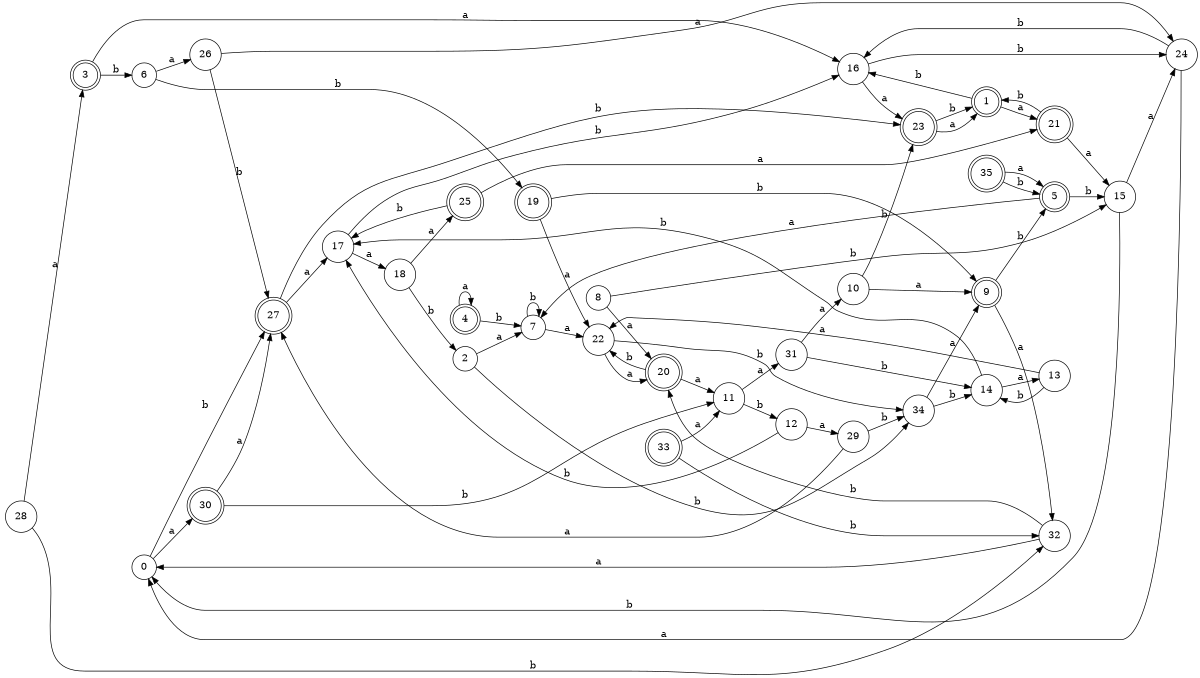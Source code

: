 digraph n29_1 {
__start0 [label="" shape="none"];

rankdir=LR;
size="8,5";

s0 [style="filled", color="black", fillcolor="white" shape="circle", label="0"];
s1 [style="rounded,filled", color="black", fillcolor="white" shape="doublecircle", label="1"];
s2 [style="filled", color="black", fillcolor="white" shape="circle", label="2"];
s3 [style="rounded,filled", color="black", fillcolor="white" shape="doublecircle", label="3"];
s4 [style="rounded,filled", color="black", fillcolor="white" shape="doublecircle", label="4"];
s5 [style="rounded,filled", color="black", fillcolor="white" shape="doublecircle", label="5"];
s6 [style="filled", color="black", fillcolor="white" shape="circle", label="6"];
s7 [style="filled", color="black", fillcolor="white" shape="circle", label="7"];
s8 [style="filled", color="black", fillcolor="white" shape="circle", label="8"];
s9 [style="rounded,filled", color="black", fillcolor="white" shape="doublecircle", label="9"];
s10 [style="filled", color="black", fillcolor="white" shape="circle", label="10"];
s11 [style="filled", color="black", fillcolor="white" shape="circle", label="11"];
s12 [style="filled", color="black", fillcolor="white" shape="circle", label="12"];
s13 [style="filled", color="black", fillcolor="white" shape="circle", label="13"];
s14 [style="filled", color="black", fillcolor="white" shape="circle", label="14"];
s15 [style="filled", color="black", fillcolor="white" shape="circle", label="15"];
s16 [style="filled", color="black", fillcolor="white" shape="circle", label="16"];
s17 [style="filled", color="black", fillcolor="white" shape="circle", label="17"];
s18 [style="filled", color="black", fillcolor="white" shape="circle", label="18"];
s19 [style="rounded,filled", color="black", fillcolor="white" shape="doublecircle", label="19"];
s20 [style="rounded,filled", color="black", fillcolor="white" shape="doublecircle", label="20"];
s21 [style="rounded,filled", color="black", fillcolor="white" shape="doublecircle", label="21"];
s22 [style="filled", color="black", fillcolor="white" shape="circle", label="22"];
s23 [style="rounded,filled", color="black", fillcolor="white" shape="doublecircle", label="23"];
s24 [style="filled", color="black", fillcolor="white" shape="circle", label="24"];
s25 [style="rounded,filled", color="black", fillcolor="white" shape="doublecircle", label="25"];
s26 [style="filled", color="black", fillcolor="white" shape="circle", label="26"];
s27 [style="rounded,filled", color="black", fillcolor="white" shape="doublecircle", label="27"];
s28 [style="filled", color="black", fillcolor="white" shape="circle", label="28"];
s29 [style="filled", color="black", fillcolor="white" shape="circle", label="29"];
s30 [style="rounded,filled", color="black", fillcolor="white" shape="doublecircle", label="30"];
s31 [style="filled", color="black", fillcolor="white" shape="circle", label="31"];
s32 [style="filled", color="black", fillcolor="white" shape="circle", label="32"];
s33 [style="rounded,filled", color="black", fillcolor="white" shape="doublecircle", label="33"];
s34 [style="filled", color="black", fillcolor="white" shape="circle", label="34"];
s35 [style="rounded,filled", color="black", fillcolor="white" shape="doublecircle", label="35"];
s0 -> s30 [label="a"];
s0 -> s27 [label="b"];
s1 -> s21 [label="a"];
s1 -> s16 [label="b"];
s2 -> s7 [label="a"];
s2 -> s34 [label="b"];
s3 -> s16 [label="a"];
s3 -> s6 [label="b"];
s4 -> s4 [label="a"];
s4 -> s7 [label="b"];
s5 -> s7 [label="a"];
s5 -> s15 [label="b"];
s6 -> s26 [label="a"];
s6 -> s19 [label="b"];
s7 -> s22 [label="a"];
s7 -> s7 [label="b"];
s8 -> s20 [label="a"];
s8 -> s15 [label="b"];
s9 -> s32 [label="a"];
s9 -> s5 [label="b"];
s10 -> s9 [label="a"];
s10 -> s23 [label="b"];
s11 -> s31 [label="a"];
s11 -> s12 [label="b"];
s12 -> s29 [label="a"];
s12 -> s17 [label="b"];
s13 -> s22 [label="a"];
s13 -> s14 [label="b"];
s14 -> s13 [label="a"];
s14 -> s17 [label="b"];
s15 -> s24 [label="a"];
s15 -> s0 [label="b"];
s16 -> s23 [label="a"];
s16 -> s24 [label="b"];
s17 -> s18 [label="a"];
s17 -> s16 [label="b"];
s18 -> s25 [label="a"];
s18 -> s2 [label="b"];
s19 -> s22 [label="a"];
s19 -> s9 [label="b"];
s20 -> s11 [label="a"];
s20 -> s22 [label="b"];
s21 -> s15 [label="a"];
s21 -> s1 [label="b"];
s22 -> s20 [label="a"];
s22 -> s34 [label="b"];
s23 -> s1 [label="a"];
s23 -> s1 [label="b"];
s24 -> s0 [label="a"];
s24 -> s16 [label="b"];
s25 -> s21 [label="a"];
s25 -> s17 [label="b"];
s26 -> s24 [label="a"];
s26 -> s27 [label="b"];
s27 -> s17 [label="a"];
s27 -> s23 [label="b"];
s28 -> s3 [label="a"];
s28 -> s32 [label="b"];
s29 -> s27 [label="a"];
s29 -> s34 [label="b"];
s30 -> s27 [label="a"];
s30 -> s11 [label="b"];
s31 -> s10 [label="a"];
s31 -> s14 [label="b"];
s32 -> s0 [label="a"];
s32 -> s20 [label="b"];
s33 -> s11 [label="a"];
s33 -> s32 [label="b"];
s34 -> s9 [label="a"];
s34 -> s14 [label="b"];
s35 -> s5 [label="a"];
s35 -> s5 [label="b"];

}